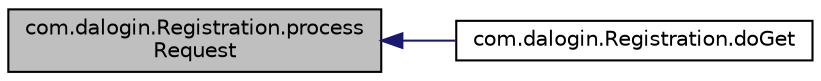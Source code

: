 digraph "com.dalogin.Registration.processRequest"
{
  edge [fontname="Helvetica",fontsize="10",labelfontname="Helvetica",labelfontsize="10"];
  node [fontname="Helvetica",fontsize="10",shape=record];
  rankdir="LR";
  Node33 [label="com.dalogin.Registration.process\lRequest",height=0.2,width=0.4,color="black", fillcolor="grey75", style="filled", fontcolor="black"];
  Node33 -> Node34 [dir="back",color="midnightblue",fontsize="10",style="solid",fontname="Helvetica"];
  Node34 [label="com.dalogin.Registration.doGet",height=0.2,width=0.4,color="black", fillcolor="white", style="filled",URL="$classcom_1_1dalogin_1_1_registration.html#ac8e25f85ec127e49f142e8694729a932"];
}
